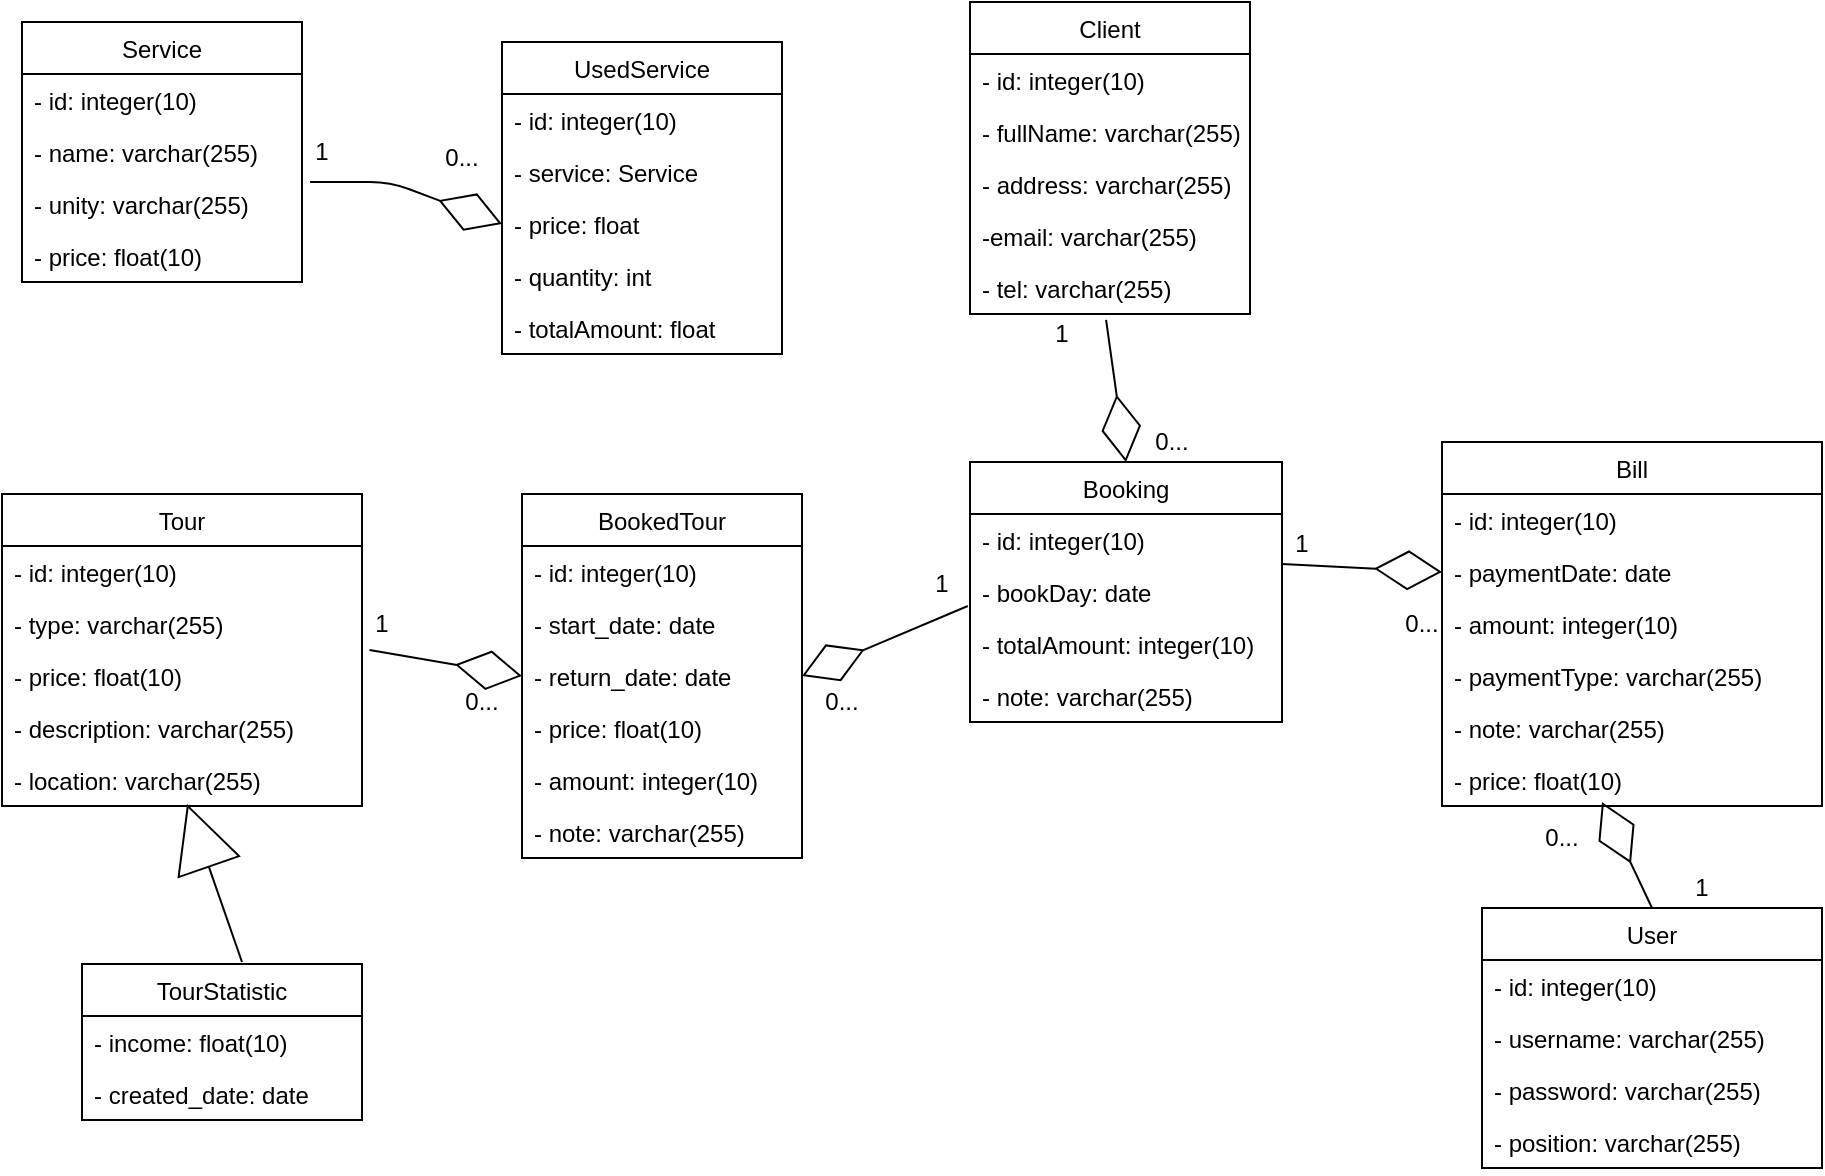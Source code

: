 <mxfile version="14.6.10" type="github">
  <diagram id="t4tlZuxjI8gYE3MPb138" name="Page-1">
    <mxGraphModel dx="2272" dy="806" grid="1" gridSize="10" guides="1" tooltips="1" connect="1" arrows="1" fold="1" page="1" pageScale="1" pageWidth="850" pageHeight="1100" math="0" shadow="0">
      <root>
        <mxCell id="0" />
        <mxCell id="1" parent="0" />
        <mxCell id="m6pH_HXsNcH9ToJCQi9M-39" value="Client" style="swimlane;fontStyle=0;childLayout=stackLayout;horizontal=1;startSize=26;fillColor=none;horizontalStack=0;resizeParent=1;resizeParentMax=0;resizeLast=0;collapsible=1;marginBottom=0;" parent="1" vertex="1">
          <mxGeometry x="344" y="30" width="140" height="156" as="geometry" />
        </mxCell>
        <mxCell id="m6pH_HXsNcH9ToJCQi9M-40" value="- id: integer(10)" style="text;strokeColor=none;fillColor=none;align=left;verticalAlign=top;spacingLeft=4;spacingRight=4;overflow=hidden;rotatable=0;points=[[0,0.5],[1,0.5]];portConstraint=eastwest;" parent="m6pH_HXsNcH9ToJCQi9M-39" vertex="1">
          <mxGeometry y="26" width="140" height="26" as="geometry" />
        </mxCell>
        <mxCell id="m6pH_HXsNcH9ToJCQi9M-41" value="- fullName: varchar(255)" style="text;strokeColor=none;fillColor=none;align=left;verticalAlign=top;spacingLeft=4;spacingRight=4;overflow=hidden;rotatable=0;points=[[0,0.5],[1,0.5]];portConstraint=eastwest;" parent="m6pH_HXsNcH9ToJCQi9M-39" vertex="1">
          <mxGeometry y="52" width="140" height="26" as="geometry" />
        </mxCell>
        <mxCell id="m6pH_HXsNcH9ToJCQi9M-42" value="- address: varchar(255)" style="text;strokeColor=none;fillColor=none;align=left;verticalAlign=top;spacingLeft=4;spacingRight=4;overflow=hidden;rotatable=0;points=[[0,0.5],[1,0.5]];portConstraint=eastwest;" parent="m6pH_HXsNcH9ToJCQi9M-39" vertex="1">
          <mxGeometry y="78" width="140" height="26" as="geometry" />
        </mxCell>
        <mxCell id="m6pH_HXsNcH9ToJCQi9M-43" value="-email: varchar(255)" style="text;strokeColor=none;fillColor=none;align=left;verticalAlign=top;spacingLeft=4;spacingRight=4;overflow=hidden;rotatable=0;points=[[0,0.5],[1,0.5]];portConstraint=eastwest;" parent="m6pH_HXsNcH9ToJCQi9M-39" vertex="1">
          <mxGeometry y="104" width="140" height="26" as="geometry" />
        </mxCell>
        <mxCell id="m6pH_HXsNcH9ToJCQi9M-44" value="- tel: varchar(255)" style="text;strokeColor=none;fillColor=none;align=left;verticalAlign=top;spacingLeft=4;spacingRight=4;overflow=hidden;rotatable=0;points=[[0,0.5],[1,0.5]];portConstraint=eastwest;" parent="m6pH_HXsNcH9ToJCQi9M-39" vertex="1">
          <mxGeometry y="130" width="140" height="26" as="geometry" />
        </mxCell>
        <mxCell id="m6pH_HXsNcH9ToJCQi9M-45" value="Booking" style="swimlane;fontStyle=0;childLayout=stackLayout;horizontal=1;startSize=26;fillColor=none;horizontalStack=0;resizeParent=1;resizeParentMax=0;resizeLast=0;collapsible=1;marginBottom=0;" parent="1" vertex="1">
          <mxGeometry x="344" y="260" width="156" height="130" as="geometry" />
        </mxCell>
        <mxCell id="m6pH_HXsNcH9ToJCQi9M-46" value="- id: integer(10)" style="text;strokeColor=none;fillColor=none;align=left;verticalAlign=top;spacingLeft=4;spacingRight=4;overflow=hidden;rotatable=0;points=[[0,0.5],[1,0.5]];portConstraint=eastwest;" parent="m6pH_HXsNcH9ToJCQi9M-45" vertex="1">
          <mxGeometry y="26" width="156" height="26" as="geometry" />
        </mxCell>
        <mxCell id="m6pH_HXsNcH9ToJCQi9M-47" value="- bookDay: date" style="text;strokeColor=none;fillColor=none;align=left;verticalAlign=top;spacingLeft=4;spacingRight=4;overflow=hidden;rotatable=0;points=[[0,0.5],[1,0.5]];portConstraint=eastwest;" parent="m6pH_HXsNcH9ToJCQi9M-45" vertex="1">
          <mxGeometry y="52" width="156" height="26" as="geometry" />
        </mxCell>
        <mxCell id="m6pH_HXsNcH9ToJCQi9M-48" value="- totalAmount: integer(10)" style="text;strokeColor=none;fillColor=none;align=left;verticalAlign=top;spacingLeft=4;spacingRight=4;overflow=hidden;rotatable=0;points=[[0,0.5],[1,0.5]];portConstraint=eastwest;" parent="m6pH_HXsNcH9ToJCQi9M-45" vertex="1">
          <mxGeometry y="78" width="156" height="26" as="geometry" />
        </mxCell>
        <mxCell id="m6pH_HXsNcH9ToJCQi9M-49" value="- note: varchar(255)" style="text;strokeColor=none;fillColor=none;align=left;verticalAlign=top;spacingLeft=4;spacingRight=4;overflow=hidden;rotatable=0;points=[[0,0.5],[1,0.5]];portConstraint=eastwest;" parent="m6pH_HXsNcH9ToJCQi9M-45" vertex="1">
          <mxGeometry y="104" width="156" height="26" as="geometry" />
        </mxCell>
        <mxCell id="m6pH_HXsNcH9ToJCQi9M-50" value="Tour" style="swimlane;fontStyle=0;childLayout=stackLayout;horizontal=1;startSize=26;fillColor=none;horizontalStack=0;resizeParent=1;resizeParentMax=0;resizeLast=0;collapsible=1;marginBottom=0;" parent="1" vertex="1">
          <mxGeometry x="-140" y="276" width="180" height="156" as="geometry" />
        </mxCell>
        <mxCell id="m6pH_HXsNcH9ToJCQi9M-51" value="- id: integer(10)" style="text;strokeColor=none;fillColor=none;align=left;verticalAlign=top;spacingLeft=4;spacingRight=4;overflow=hidden;rotatable=0;points=[[0,0.5],[1,0.5]];portConstraint=eastwest;" parent="m6pH_HXsNcH9ToJCQi9M-50" vertex="1">
          <mxGeometry y="26" width="180" height="26" as="geometry" />
        </mxCell>
        <mxCell id="m6pH_HXsNcH9ToJCQi9M-52" value="- type: varchar(255)" style="text;strokeColor=none;fillColor=none;align=left;verticalAlign=top;spacingLeft=4;spacingRight=4;overflow=hidden;rotatable=0;points=[[0,0.5],[1,0.5]];portConstraint=eastwest;" parent="m6pH_HXsNcH9ToJCQi9M-50" vertex="1">
          <mxGeometry y="52" width="180" height="26" as="geometry" />
        </mxCell>
        <mxCell id="m6pH_HXsNcH9ToJCQi9M-53" value="- price: float(10)" style="text;strokeColor=none;fillColor=none;align=left;verticalAlign=top;spacingLeft=4;spacingRight=4;overflow=hidden;rotatable=0;points=[[0,0.5],[1,0.5]];portConstraint=eastwest;" parent="m6pH_HXsNcH9ToJCQi9M-50" vertex="1">
          <mxGeometry y="78" width="180" height="26" as="geometry" />
        </mxCell>
        <mxCell id="m6pH_HXsNcH9ToJCQi9M-54" value="- description: varchar(255)" style="text;strokeColor=none;fillColor=none;align=left;verticalAlign=top;spacingLeft=4;spacingRight=4;overflow=hidden;rotatable=0;points=[[0,0.5],[1,0.5]];portConstraint=eastwest;" parent="m6pH_HXsNcH9ToJCQi9M-50" vertex="1">
          <mxGeometry y="104" width="180" height="26" as="geometry" />
        </mxCell>
        <mxCell id="m6pH_HXsNcH9ToJCQi9M-55" value="- location: varchar(255)" style="text;strokeColor=none;fillColor=none;align=left;verticalAlign=top;spacingLeft=4;spacingRight=4;overflow=hidden;rotatable=0;points=[[0,0.5],[1,0.5]];portConstraint=eastwest;" parent="m6pH_HXsNcH9ToJCQi9M-50" vertex="1">
          <mxGeometry y="130" width="180" height="26" as="geometry" />
        </mxCell>
        <mxCell id="m6pH_HXsNcH9ToJCQi9M-56" value="Bill" style="swimlane;fontStyle=0;childLayout=stackLayout;horizontal=1;startSize=26;fillColor=none;horizontalStack=0;resizeParent=1;resizeParentMax=0;resizeLast=0;collapsible=1;marginBottom=0;" parent="1" vertex="1">
          <mxGeometry x="580" y="250" width="190" height="182" as="geometry" />
        </mxCell>
        <mxCell id="m6pH_HXsNcH9ToJCQi9M-57" value="- id: integer(10)" style="text;strokeColor=none;fillColor=none;align=left;verticalAlign=top;spacingLeft=4;spacingRight=4;overflow=hidden;rotatable=0;points=[[0,0.5],[1,0.5]];portConstraint=eastwest;" parent="m6pH_HXsNcH9ToJCQi9M-56" vertex="1">
          <mxGeometry y="26" width="190" height="26" as="geometry" />
        </mxCell>
        <mxCell id="m6pH_HXsNcH9ToJCQi9M-58" value="- paymentDate: date" style="text;strokeColor=none;fillColor=none;align=left;verticalAlign=top;spacingLeft=4;spacingRight=4;overflow=hidden;rotatable=0;points=[[0,0.5],[1,0.5]];portConstraint=eastwest;" parent="m6pH_HXsNcH9ToJCQi9M-56" vertex="1">
          <mxGeometry y="52" width="190" height="26" as="geometry" />
        </mxCell>
        <mxCell id="m6pH_HXsNcH9ToJCQi9M-59" value="- amount: integer(10)" style="text;strokeColor=none;fillColor=none;align=left;verticalAlign=top;spacingLeft=4;spacingRight=4;overflow=hidden;rotatable=0;points=[[0,0.5],[1,0.5]];portConstraint=eastwest;" parent="m6pH_HXsNcH9ToJCQi9M-56" vertex="1">
          <mxGeometry y="78" width="190" height="26" as="geometry" />
        </mxCell>
        <mxCell id="m6pH_HXsNcH9ToJCQi9M-60" value="- paymentType: varchar(255)" style="text;strokeColor=none;fillColor=none;align=left;verticalAlign=top;spacingLeft=4;spacingRight=4;overflow=hidden;rotatable=0;points=[[0,0.5],[1,0.5]];portConstraint=eastwest;" parent="m6pH_HXsNcH9ToJCQi9M-56" vertex="1">
          <mxGeometry y="104" width="190" height="26" as="geometry" />
        </mxCell>
        <mxCell id="m6pH_HXsNcH9ToJCQi9M-61" value="- note: varchar(255)" style="text;strokeColor=none;fillColor=none;align=left;verticalAlign=top;spacingLeft=4;spacingRight=4;overflow=hidden;rotatable=0;points=[[0,0.5],[1,0.5]];portConstraint=eastwest;" parent="m6pH_HXsNcH9ToJCQi9M-56" vertex="1">
          <mxGeometry y="130" width="190" height="26" as="geometry" />
        </mxCell>
        <mxCell id="m6pH_HXsNcH9ToJCQi9M-62" value="- price: float(10)" style="text;strokeColor=none;fillColor=none;align=left;verticalAlign=top;spacingLeft=4;spacingRight=4;overflow=hidden;rotatable=0;points=[[0,0.5],[1,0.5]];portConstraint=eastwest;" parent="m6pH_HXsNcH9ToJCQi9M-56" vertex="1">
          <mxGeometry y="156" width="190" height="26" as="geometry" />
        </mxCell>
        <mxCell id="m6pH_HXsNcH9ToJCQi9M-63" value="TourStatistic" style="swimlane;fontStyle=0;childLayout=stackLayout;horizontal=1;startSize=26;fillColor=none;horizontalStack=0;resizeParent=1;resizeParentMax=0;resizeLast=0;collapsible=1;marginBottom=0;" parent="1" vertex="1">
          <mxGeometry x="-100" y="511" width="140" height="78" as="geometry" />
        </mxCell>
        <mxCell id="m6pH_HXsNcH9ToJCQi9M-64" value="- income: float(10)" style="text;strokeColor=none;fillColor=none;align=left;verticalAlign=top;spacingLeft=4;spacingRight=4;overflow=hidden;rotatable=0;points=[[0,0.5],[1,0.5]];portConstraint=eastwest;" parent="m6pH_HXsNcH9ToJCQi9M-63" vertex="1">
          <mxGeometry y="26" width="140" height="26" as="geometry" />
        </mxCell>
        <mxCell id="m6pH_HXsNcH9ToJCQi9M-65" value="- created_date: date" style="text;strokeColor=none;fillColor=none;align=left;verticalAlign=top;spacingLeft=4;spacingRight=4;overflow=hidden;rotatable=0;points=[[0,0.5],[1,0.5]];portConstraint=eastwest;" parent="m6pH_HXsNcH9ToJCQi9M-63" vertex="1">
          <mxGeometry y="52" width="140" height="26" as="geometry" />
        </mxCell>
        <mxCell id="m6pH_HXsNcH9ToJCQi9M-66" value="BookedTour" style="swimlane;fontStyle=0;childLayout=stackLayout;horizontal=1;startSize=26;fillColor=none;horizontalStack=0;resizeParent=1;resizeParentMax=0;resizeLast=0;collapsible=1;marginBottom=0;" parent="1" vertex="1">
          <mxGeometry x="120" y="276" width="140" height="182" as="geometry" />
        </mxCell>
        <mxCell id="m6pH_HXsNcH9ToJCQi9M-67" value="- id: integer(10)" style="text;strokeColor=none;fillColor=none;align=left;verticalAlign=top;spacingLeft=4;spacingRight=4;overflow=hidden;rotatable=0;points=[[0,0.5],[1,0.5]];portConstraint=eastwest;" parent="m6pH_HXsNcH9ToJCQi9M-66" vertex="1">
          <mxGeometry y="26" width="140" height="26" as="geometry" />
        </mxCell>
        <mxCell id="1YzlmNmIX1F7M9oZRBNu-1" value="- start_date: date" style="text;strokeColor=none;fillColor=none;align=left;verticalAlign=top;spacingLeft=4;spacingRight=4;overflow=hidden;rotatable=0;points=[[0,0.5],[1,0.5]];portConstraint=eastwest;" parent="m6pH_HXsNcH9ToJCQi9M-66" vertex="1">
          <mxGeometry y="52" width="140" height="26" as="geometry" />
        </mxCell>
        <mxCell id="m6pH_HXsNcH9ToJCQi9M-68" value="- return_date: date" style="text;strokeColor=none;fillColor=none;align=left;verticalAlign=top;spacingLeft=4;spacingRight=4;overflow=hidden;rotatable=0;points=[[0,0.5],[1,0.5]];portConstraint=eastwest;" parent="m6pH_HXsNcH9ToJCQi9M-66" vertex="1">
          <mxGeometry y="78" width="140" height="26" as="geometry" />
        </mxCell>
        <mxCell id="m6pH_HXsNcH9ToJCQi9M-69" value="- price: float(10)" style="text;strokeColor=none;fillColor=none;align=left;verticalAlign=top;spacingLeft=4;spacingRight=4;overflow=hidden;rotatable=0;points=[[0,0.5],[1,0.5]];portConstraint=eastwest;" parent="m6pH_HXsNcH9ToJCQi9M-66" vertex="1">
          <mxGeometry y="104" width="140" height="26" as="geometry" />
        </mxCell>
        <mxCell id="m6pH_HXsNcH9ToJCQi9M-70" value="- amount: integer(10)" style="text;strokeColor=none;fillColor=none;align=left;verticalAlign=top;spacingLeft=4;spacingRight=4;overflow=hidden;rotatable=0;points=[[0,0.5],[1,0.5]];portConstraint=eastwest;" parent="m6pH_HXsNcH9ToJCQi9M-66" vertex="1">
          <mxGeometry y="130" width="140" height="26" as="geometry" />
        </mxCell>
        <mxCell id="m6pH_HXsNcH9ToJCQi9M-71" value="- note: varchar(255)" style="text;strokeColor=none;fillColor=none;align=left;verticalAlign=top;spacingLeft=4;spacingRight=4;overflow=hidden;rotatable=0;points=[[0,0.5],[1,0.5]];portConstraint=eastwest;" parent="m6pH_HXsNcH9ToJCQi9M-66" vertex="1">
          <mxGeometry y="156" width="140" height="26" as="geometry" />
        </mxCell>
        <mxCell id="m6pH_HXsNcH9ToJCQi9M-72" value="User" style="swimlane;fontStyle=0;childLayout=stackLayout;horizontal=1;startSize=26;fillColor=none;horizontalStack=0;resizeParent=1;resizeParentMax=0;resizeLast=0;collapsible=1;marginBottom=0;" parent="1" vertex="1">
          <mxGeometry x="600" y="483" width="170" height="130" as="geometry" />
        </mxCell>
        <mxCell id="m6pH_HXsNcH9ToJCQi9M-73" value="- id: integer(10)" style="text;strokeColor=none;fillColor=none;align=left;verticalAlign=top;spacingLeft=4;spacingRight=4;overflow=hidden;rotatable=0;points=[[0,0.5],[1,0.5]];portConstraint=eastwest;" parent="m6pH_HXsNcH9ToJCQi9M-72" vertex="1">
          <mxGeometry y="26" width="170" height="26" as="geometry" />
        </mxCell>
        <mxCell id="m6pH_HXsNcH9ToJCQi9M-74" value="- username: varchar(255)" style="text;strokeColor=none;fillColor=none;align=left;verticalAlign=top;spacingLeft=4;spacingRight=4;overflow=hidden;rotatable=0;points=[[0,0.5],[1,0.5]];portConstraint=eastwest;" parent="m6pH_HXsNcH9ToJCQi9M-72" vertex="1">
          <mxGeometry y="52" width="170" height="26" as="geometry" />
        </mxCell>
        <mxCell id="m6pH_HXsNcH9ToJCQi9M-75" value="- password: varchar(255)" style="text;strokeColor=none;fillColor=none;align=left;verticalAlign=top;spacingLeft=4;spacingRight=4;overflow=hidden;rotatable=0;points=[[0,0.5],[1,0.5]];portConstraint=eastwest;" parent="m6pH_HXsNcH9ToJCQi9M-72" vertex="1">
          <mxGeometry y="78" width="170" height="26" as="geometry" />
        </mxCell>
        <mxCell id="m6pH_HXsNcH9ToJCQi9M-76" value="- position: varchar(255)" style="text;strokeColor=none;fillColor=none;align=left;verticalAlign=top;spacingLeft=4;spacingRight=4;overflow=hidden;rotatable=0;points=[[0,0.5],[1,0.5]];portConstraint=eastwest;" parent="m6pH_HXsNcH9ToJCQi9M-72" vertex="1">
          <mxGeometry y="104" width="170" height="26" as="geometry" />
        </mxCell>
        <mxCell id="m6pH_HXsNcH9ToJCQi9M-77" value="" style="endArrow=diamondThin;html=1;exitX=0.486;exitY=1.115;exitDx=0;exitDy=0;exitPerimeter=0;entryX=0.5;entryY=0;entryDx=0;entryDy=0;endFill=0;endSize=31;" parent="1" source="m6pH_HXsNcH9ToJCQi9M-44" target="m6pH_HXsNcH9ToJCQi9M-45" edge="1">
          <mxGeometry width="50" height="50" relative="1" as="geometry">
            <mxPoint x="210" y="220" as="sourcePoint" />
            <mxPoint x="260" y="170" as="targetPoint" />
          </mxGeometry>
        </mxCell>
        <mxCell id="m6pH_HXsNcH9ToJCQi9M-78" value="" style="endArrow=diamondThin;html=1;exitX=1;exitY=-0.038;exitDx=0;exitDy=0;exitPerimeter=0;entryX=0;entryY=0.5;entryDx=0;entryDy=0;endFill=0;endSize=31;" parent="1" source="m6pH_HXsNcH9ToJCQi9M-47" target="m6pH_HXsNcH9ToJCQi9M-58" edge="1">
          <mxGeometry width="50" height="50" relative="1" as="geometry">
            <mxPoint x="422.04" y="198.99" as="sourcePoint" />
            <mxPoint x="424" y="270" as="targetPoint" />
          </mxGeometry>
        </mxCell>
        <mxCell id="m6pH_HXsNcH9ToJCQi9M-81" value="" style="endArrow=block;html=1;endSize=31;entryX=0.514;entryY=0.962;entryDx=0;entryDy=0;entryPerimeter=0;endFill=0;" parent="1" target="m6pH_HXsNcH9ToJCQi9M-55" edge="1">
          <mxGeometry width="50" height="50" relative="1" as="geometry">
            <mxPoint x="-20" y="510" as="sourcePoint" />
            <mxPoint x="430" y="370" as="targetPoint" />
          </mxGeometry>
        </mxCell>
        <mxCell id="m6pH_HXsNcH9ToJCQi9M-82" value="" style="endArrow=diamondThin;html=1;exitX=0.5;exitY=0;exitDx=0;exitDy=0;endFill=0;endSize=31;" parent="1" source="m6pH_HXsNcH9ToJCQi9M-72" edge="1">
          <mxGeometry width="50" height="50" relative="1" as="geometry">
            <mxPoint x="494" y="321.012" as="sourcePoint" />
            <mxPoint x="660" y="430" as="targetPoint" />
          </mxGeometry>
        </mxCell>
        <mxCell id="m6pH_HXsNcH9ToJCQi9M-83" value="" style="endArrow=diamondThin;html=1;exitX=1.021;exitY=0;exitDx=0;exitDy=0;exitPerimeter=0;entryX=0;entryY=0.5;entryDx=0;entryDy=0;endFill=0;endSize=31;" parent="1" source="m6pH_HXsNcH9ToJCQi9M-53" target="m6pH_HXsNcH9ToJCQi9M-68" edge="1">
          <mxGeometry width="50" height="50" relative="1" as="geometry">
            <mxPoint x="494" y="321.012" as="sourcePoint" />
            <mxPoint x="590" y="325" as="targetPoint" />
          </mxGeometry>
        </mxCell>
        <mxCell id="m6pH_HXsNcH9ToJCQi9M-84" value="" style="endArrow=diamondThin;html=1;exitX=-0.007;exitY=0.769;exitDx=0;exitDy=0;exitPerimeter=0;entryX=1;entryY=0.5;entryDx=0;entryDy=0;endFill=0;endSize=31;" parent="1" source="m6pH_HXsNcH9ToJCQi9M-47" target="m6pH_HXsNcH9ToJCQi9M-68" edge="1">
          <mxGeometry width="50" height="50" relative="1" as="geometry">
            <mxPoint x="422.04" y="198.99" as="sourcePoint" />
            <mxPoint x="424" y="270" as="targetPoint" />
          </mxGeometry>
        </mxCell>
        <mxCell id="1YzlmNmIX1F7M9oZRBNu-2" value="1" style="text;html=1;strokeColor=none;fillColor=none;align=center;verticalAlign=middle;whiteSpace=wrap;rounded=0;" parent="1" vertex="1">
          <mxGeometry x="30" y="331" width="40" height="20" as="geometry" />
        </mxCell>
        <mxCell id="1YzlmNmIX1F7M9oZRBNu-3" value="0..." style="text;html=1;strokeColor=none;fillColor=none;align=center;verticalAlign=middle;whiteSpace=wrap;rounded=0;" parent="1" vertex="1">
          <mxGeometry x="80" y="370" width="40" height="20" as="geometry" />
        </mxCell>
        <mxCell id="1YzlmNmIX1F7M9oZRBNu-4" value="1" style="text;html=1;strokeColor=none;fillColor=none;align=center;verticalAlign=middle;whiteSpace=wrap;rounded=0;" parent="1" vertex="1">
          <mxGeometry x="310" y="311" width="40" height="20" as="geometry" />
        </mxCell>
        <mxCell id="1YzlmNmIX1F7M9oZRBNu-5" value="0..." style="text;html=1;strokeColor=none;fillColor=none;align=center;verticalAlign=middle;whiteSpace=wrap;rounded=0;" parent="1" vertex="1">
          <mxGeometry x="260" y="370" width="40" height="20" as="geometry" />
        </mxCell>
        <mxCell id="1YzlmNmIX1F7M9oZRBNu-6" value="1" style="text;html=1;strokeColor=none;fillColor=none;align=center;verticalAlign=middle;whiteSpace=wrap;rounded=0;" parent="1" vertex="1">
          <mxGeometry x="490" y="291" width="40" height="20" as="geometry" />
        </mxCell>
        <mxCell id="1YzlmNmIX1F7M9oZRBNu-7" value="0..." style="text;html=1;strokeColor=none;fillColor=none;align=center;verticalAlign=middle;whiteSpace=wrap;rounded=0;" parent="1" vertex="1">
          <mxGeometry x="550" y="331" width="40" height="20" as="geometry" />
        </mxCell>
        <mxCell id="1YzlmNmIX1F7M9oZRBNu-8" value="1" style="text;html=1;strokeColor=none;fillColor=none;align=center;verticalAlign=middle;whiteSpace=wrap;rounded=0;" parent="1" vertex="1">
          <mxGeometry x="690" y="463" width="40" height="20" as="geometry" />
        </mxCell>
        <mxCell id="1YzlmNmIX1F7M9oZRBNu-9" value="0..." style="text;html=1;strokeColor=none;fillColor=none;align=center;verticalAlign=middle;whiteSpace=wrap;rounded=0;" parent="1" vertex="1">
          <mxGeometry x="620" y="438" width="40" height="20" as="geometry" />
        </mxCell>
        <mxCell id="1YzlmNmIX1F7M9oZRBNu-10" value="1" style="text;html=1;strokeColor=none;fillColor=none;align=center;verticalAlign=middle;whiteSpace=wrap;rounded=0;" parent="1" vertex="1">
          <mxGeometry x="370" y="186" width="40" height="20" as="geometry" />
        </mxCell>
        <mxCell id="1YzlmNmIX1F7M9oZRBNu-11" value="0..." style="text;html=1;strokeColor=none;fillColor=none;align=center;verticalAlign=middle;whiteSpace=wrap;rounded=0;" parent="1" vertex="1">
          <mxGeometry x="425" y="240" width="40" height="20" as="geometry" />
        </mxCell>
        <mxCell id="1YEP_7Lwh-WUdSa2yI12-1" value="UsedService" style="swimlane;fontStyle=0;childLayout=stackLayout;horizontal=1;startSize=26;fillColor=none;horizontalStack=0;resizeParent=1;resizeParentMax=0;resizeLast=0;collapsible=1;marginBottom=0;" vertex="1" parent="1">
          <mxGeometry x="110" y="50" width="140" height="156" as="geometry" />
        </mxCell>
        <mxCell id="1YEP_7Lwh-WUdSa2yI12-2" value="- id: integer(10)" style="text;strokeColor=none;fillColor=none;align=left;verticalAlign=top;spacingLeft=4;spacingRight=4;overflow=hidden;rotatable=0;points=[[0,0.5],[1,0.5]];portConstraint=eastwest;" vertex="1" parent="1YEP_7Lwh-WUdSa2yI12-1">
          <mxGeometry y="26" width="140" height="26" as="geometry" />
        </mxCell>
        <mxCell id="1YEP_7Lwh-WUdSa2yI12-3" value="- service: Service" style="text;strokeColor=none;fillColor=none;align=left;verticalAlign=top;spacingLeft=4;spacingRight=4;overflow=hidden;rotatable=0;points=[[0,0.5],[1,0.5]];portConstraint=eastwest;" vertex="1" parent="1YEP_7Lwh-WUdSa2yI12-1">
          <mxGeometry y="52" width="140" height="26" as="geometry" />
        </mxCell>
        <mxCell id="1YEP_7Lwh-WUdSa2yI12-4" value="- price: float" style="text;strokeColor=none;fillColor=none;align=left;verticalAlign=top;spacingLeft=4;spacingRight=4;overflow=hidden;rotatable=0;points=[[0,0.5],[1,0.5]];portConstraint=eastwest;" vertex="1" parent="1YEP_7Lwh-WUdSa2yI12-1">
          <mxGeometry y="78" width="140" height="26" as="geometry" />
        </mxCell>
        <mxCell id="1YEP_7Lwh-WUdSa2yI12-5" value="- quantity: int" style="text;strokeColor=none;fillColor=none;align=left;verticalAlign=top;spacingLeft=4;spacingRight=4;overflow=hidden;rotatable=0;points=[[0,0.5],[1,0.5]];portConstraint=eastwest;" vertex="1" parent="1YEP_7Lwh-WUdSa2yI12-1">
          <mxGeometry y="104" width="140" height="26" as="geometry" />
        </mxCell>
        <mxCell id="1YEP_7Lwh-WUdSa2yI12-6" value="- totalAmount: float" style="text;strokeColor=none;fillColor=none;align=left;verticalAlign=top;spacingLeft=4;spacingRight=4;overflow=hidden;rotatable=0;points=[[0,0.5],[1,0.5]];portConstraint=eastwest;" vertex="1" parent="1YEP_7Lwh-WUdSa2yI12-1">
          <mxGeometry y="130" width="140" height="26" as="geometry" />
        </mxCell>
        <mxCell id="1YEP_7Lwh-WUdSa2yI12-8" value="Service" style="swimlane;fontStyle=0;childLayout=stackLayout;horizontal=1;startSize=26;fillColor=none;horizontalStack=0;resizeParent=1;resizeParentMax=0;resizeLast=0;collapsible=1;marginBottom=0;" vertex="1" parent="1">
          <mxGeometry x="-130" y="40" width="140" height="130" as="geometry" />
        </mxCell>
        <mxCell id="1YEP_7Lwh-WUdSa2yI12-9" value="- id: integer(10)" style="text;strokeColor=none;fillColor=none;align=left;verticalAlign=top;spacingLeft=4;spacingRight=4;overflow=hidden;rotatable=0;points=[[0,0.5],[1,0.5]];portConstraint=eastwest;" vertex="1" parent="1YEP_7Lwh-WUdSa2yI12-8">
          <mxGeometry y="26" width="140" height="26" as="geometry" />
        </mxCell>
        <mxCell id="1YEP_7Lwh-WUdSa2yI12-10" value="- name: varchar(255)" style="text;strokeColor=none;fillColor=none;align=left;verticalAlign=top;spacingLeft=4;spacingRight=4;overflow=hidden;rotatable=0;points=[[0,0.5],[1,0.5]];portConstraint=eastwest;" vertex="1" parent="1YEP_7Lwh-WUdSa2yI12-8">
          <mxGeometry y="52" width="140" height="26" as="geometry" />
        </mxCell>
        <mxCell id="1YEP_7Lwh-WUdSa2yI12-11" value="- unity: varchar(255)" style="text;strokeColor=none;fillColor=none;align=left;verticalAlign=top;spacingLeft=4;spacingRight=4;overflow=hidden;rotatable=0;points=[[0,0.5],[1,0.5]];portConstraint=eastwest;" vertex="1" parent="1YEP_7Lwh-WUdSa2yI12-8">
          <mxGeometry y="78" width="140" height="26" as="geometry" />
        </mxCell>
        <mxCell id="1YEP_7Lwh-WUdSa2yI12-12" value="- price: float(10)" style="text;strokeColor=none;fillColor=none;align=left;verticalAlign=top;spacingLeft=4;spacingRight=4;overflow=hidden;rotatable=0;points=[[0,0.5],[1,0.5]];portConstraint=eastwest;" vertex="1" parent="1YEP_7Lwh-WUdSa2yI12-8">
          <mxGeometry y="104" width="140" height="26" as="geometry" />
        </mxCell>
        <mxCell id="1YEP_7Lwh-WUdSa2yI12-14" value="" style="endArrow=diamondThin;html=1;exitX=1.029;exitY=0.077;exitDx=0;exitDy=0;exitPerimeter=0;entryX=0;entryY=0.5;entryDx=0;entryDy=0;endFill=0;endSize=31;" edge="1" parent="1" source="1YEP_7Lwh-WUdSa2yI12-11" target="1YEP_7Lwh-WUdSa2yI12-4">
          <mxGeometry width="50" height="50" relative="1" as="geometry">
            <mxPoint x="53.78" y="364" as="sourcePoint" />
            <mxPoint x="130" y="377" as="targetPoint" />
            <Array as="points">
              <mxPoint x="54" y="120" />
            </Array>
          </mxGeometry>
        </mxCell>
        <mxCell id="1YEP_7Lwh-WUdSa2yI12-15" value="1" style="text;html=1;strokeColor=none;fillColor=none;align=center;verticalAlign=middle;whiteSpace=wrap;rounded=0;" vertex="1" parent="1">
          <mxGeometry y="95" width="40" height="20" as="geometry" />
        </mxCell>
        <mxCell id="1YEP_7Lwh-WUdSa2yI12-16" value="0..." style="text;html=1;strokeColor=none;fillColor=none;align=center;verticalAlign=middle;whiteSpace=wrap;rounded=0;" vertex="1" parent="1">
          <mxGeometry x="70" y="98" width="40" height="20" as="geometry" />
        </mxCell>
      </root>
    </mxGraphModel>
  </diagram>
</mxfile>
